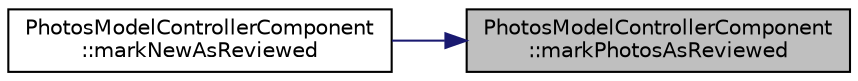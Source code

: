 digraph "PhotosModelControllerComponent::markPhotosAsReviewed"
{
 // LATEX_PDF_SIZE
  edge [fontname="Helvetica",fontsize="10",labelfontname="Helvetica",labelfontsize="10"];
  node [fontname="Helvetica",fontsize="10",shape=record];
  rankdir="RL";
  Node1 [label="PhotosModelControllerComponent\l::markPhotosAsReviewed",height=0.2,width=0.4,color="black", fillcolor="grey75", style="filled", fontcolor="black",tooltip=" "];
  Node1 -> Node2 [dir="back",color="midnightblue",fontsize="10",style="solid",fontname="Helvetica"];
  Node2 [label="PhotosModelControllerComponent\l::markNewAsReviewed",height=0.2,width=0.4,color="black", fillcolor="white", style="filled",URL="$class_photos_model_controller_component.html#a67b32f8b713139eb8aac45654dba63c0",tooltip=" "];
}
